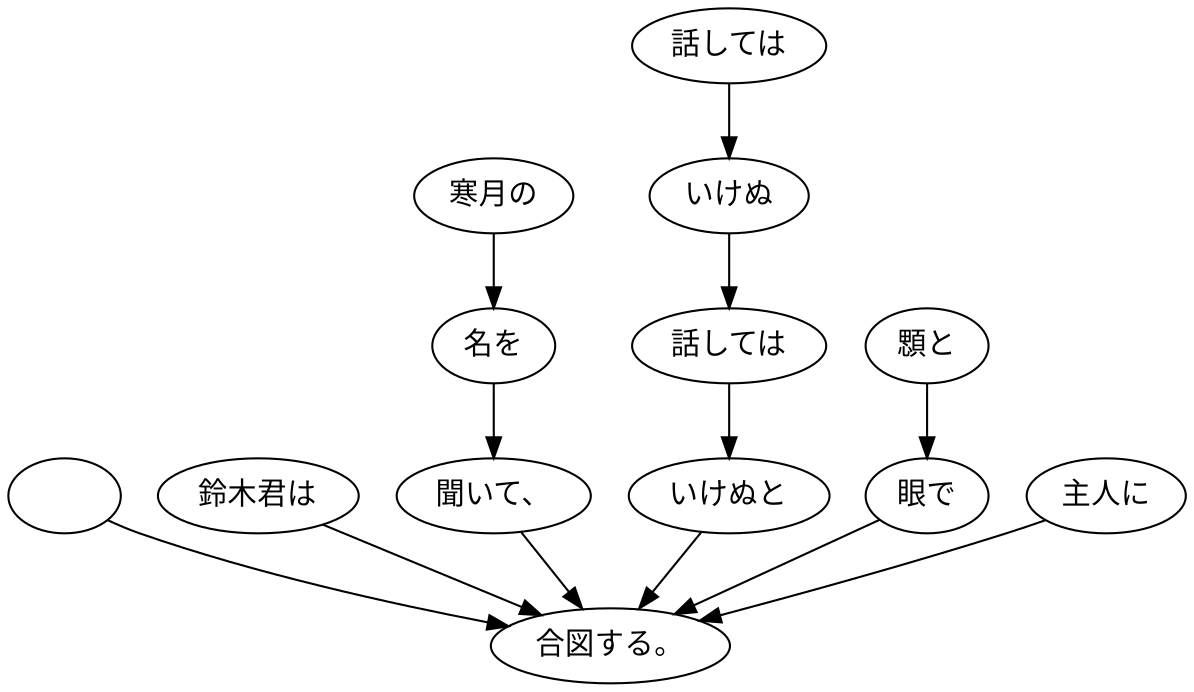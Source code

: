 digraph graph2548 {
	node0 [label="　"];
	node1 [label="鈴木君は"];
	node2 [label="寒月の"];
	node3 [label="名を"];
	node4 [label="聞いて、"];
	node5 [label="話しては"];
	node6 [label="いけぬ"];
	node7 [label="話しては"];
	node8 [label="いけぬと"];
	node9 [label="顋と"];
	node10 [label="眼で"];
	node11 [label="主人に"];
	node12 [label="合図する。"];
	node0 -> node12;
	node1 -> node12;
	node2 -> node3;
	node3 -> node4;
	node4 -> node12;
	node5 -> node6;
	node6 -> node7;
	node7 -> node8;
	node8 -> node12;
	node9 -> node10;
	node10 -> node12;
	node11 -> node12;
}
